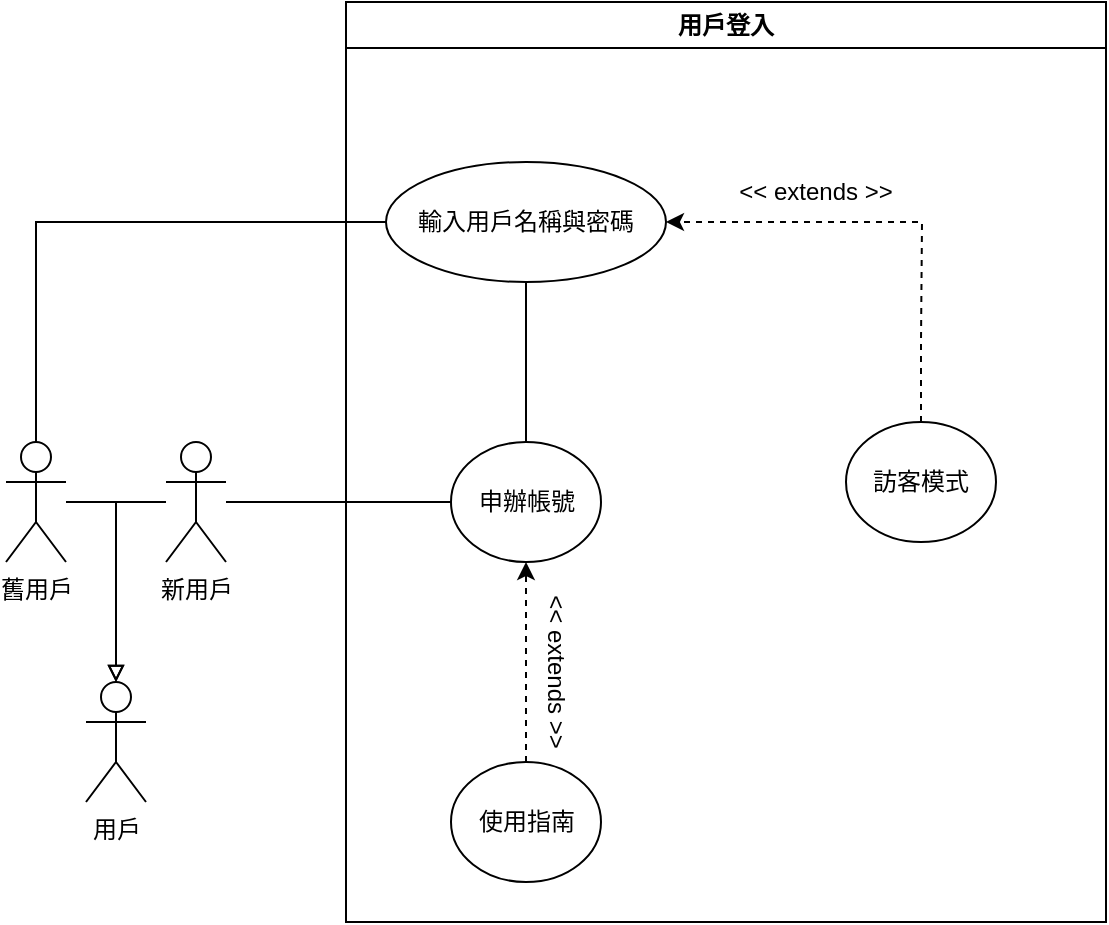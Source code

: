 <mxfile version="20.6.0" type="github">
  <diagram id="kVX9kZnTjnVyCXnUmQ64" name="第 1 页">
    <mxGraphModel dx="954" dy="583" grid="1" gridSize="10" guides="1" tooltips="1" connect="1" arrows="1" fold="1" page="1" pageScale="1" pageWidth="827" pageHeight="1169" math="0" shadow="0">
      <root>
        <mxCell id="0" />
        <mxCell id="1" parent="0" />
        <mxCell id="M-5H7LhJ4mhtn-alyOLr-1" value="用戶登入" style="swimlane;whiteSpace=wrap;html=1;" vertex="1" parent="1">
          <mxGeometry x="220" y="130" width="380" height="460" as="geometry" />
        </mxCell>
        <mxCell id="M-5H7LhJ4mhtn-alyOLr-90" style="edgeStyle=orthogonalEdgeStyle;rounded=0;orthogonalLoop=1;jettySize=auto;html=1;exitX=0.5;exitY=1;exitDx=0;exitDy=0;entryX=0.5;entryY=0;entryDx=0;entryDy=0;endArrow=none;endFill=0;" edge="1" parent="M-5H7LhJ4mhtn-alyOLr-1" source="M-5H7LhJ4mhtn-alyOLr-3" target="M-5H7LhJ4mhtn-alyOLr-6">
          <mxGeometry relative="1" as="geometry" />
        </mxCell>
        <mxCell id="M-5H7LhJ4mhtn-alyOLr-3" value="輸入用戶名稱與密碼" style="ellipse;whiteSpace=wrap;html=1;" vertex="1" parent="M-5H7LhJ4mhtn-alyOLr-1">
          <mxGeometry x="20" y="80" width="140" height="60" as="geometry" />
        </mxCell>
        <mxCell id="M-5H7LhJ4mhtn-alyOLr-6" value="申辦帳號" style="ellipse;whiteSpace=wrap;html=1;" vertex="1" parent="M-5H7LhJ4mhtn-alyOLr-1">
          <mxGeometry x="52.5" y="220" width="75" height="60" as="geometry" />
        </mxCell>
        <mxCell id="M-5H7LhJ4mhtn-alyOLr-79" style="edgeStyle=orthogonalEdgeStyle;rounded=0;orthogonalLoop=1;jettySize=auto;html=1;entryX=1;entryY=0.5;entryDx=0;entryDy=0;endArrow=classic;endFill=1;dashed=1;exitX=0.5;exitY=0;exitDx=0;exitDy=0;" edge="1" parent="M-5H7LhJ4mhtn-alyOLr-1" source="M-5H7LhJ4mhtn-alyOLr-7" target="M-5H7LhJ4mhtn-alyOLr-3">
          <mxGeometry relative="1" as="geometry">
            <mxPoint x="230" y="250" as="sourcePoint" />
            <Array as="points">
              <mxPoint x="288" y="170" />
              <mxPoint x="288" y="110" />
            </Array>
          </mxGeometry>
        </mxCell>
        <mxCell id="M-5H7LhJ4mhtn-alyOLr-7" value="訪客模式" style="ellipse;whiteSpace=wrap;html=1;" vertex="1" parent="M-5H7LhJ4mhtn-alyOLr-1">
          <mxGeometry x="250" y="210" width="75" height="60" as="geometry" />
        </mxCell>
        <mxCell id="M-5H7LhJ4mhtn-alyOLr-89" style="edgeStyle=orthogonalEdgeStyle;rounded=0;orthogonalLoop=1;jettySize=auto;html=1;entryX=0.5;entryY=1;entryDx=0;entryDy=0;endArrow=classic;endFill=1;dashed=1;" edge="1" parent="M-5H7LhJ4mhtn-alyOLr-1" source="M-5H7LhJ4mhtn-alyOLr-62" target="M-5H7LhJ4mhtn-alyOLr-6">
          <mxGeometry relative="1" as="geometry" />
        </mxCell>
        <mxCell id="M-5H7LhJ4mhtn-alyOLr-62" value="使用指南" style="ellipse;whiteSpace=wrap;html=1;" vertex="1" parent="M-5H7LhJ4mhtn-alyOLr-1">
          <mxGeometry x="52.5" y="380" width="75" height="60" as="geometry" />
        </mxCell>
        <mxCell id="M-5H7LhJ4mhtn-alyOLr-81" value="&amp;lt;&amp;lt; extends &amp;gt;&amp;gt;" style="text;html=1;strokeColor=none;fillColor=none;align=center;verticalAlign=middle;whiteSpace=wrap;rounded=0;" vertex="1" parent="M-5H7LhJ4mhtn-alyOLr-1">
          <mxGeometry x="190" y="80" width="90" height="30" as="geometry" />
        </mxCell>
        <mxCell id="M-5H7LhJ4mhtn-alyOLr-91" value="&amp;lt;&amp;lt; extends &amp;gt;&amp;gt;" style="text;html=1;strokeColor=none;fillColor=none;align=center;verticalAlign=middle;whiteSpace=wrap;rounded=0;rotation=90;" vertex="1" parent="M-5H7LhJ4mhtn-alyOLr-1">
          <mxGeometry x="60" y="320" width="90" height="30" as="geometry" />
        </mxCell>
        <mxCell id="M-5H7LhJ4mhtn-alyOLr-2" value="用戶" style="shape=umlActor;verticalLabelPosition=bottom;verticalAlign=top;html=1;outlineConnect=0;" vertex="1" parent="1">
          <mxGeometry x="90" y="470" width="30" height="60" as="geometry" />
        </mxCell>
        <mxCell id="M-5H7LhJ4mhtn-alyOLr-71" style="edgeStyle=orthogonalEdgeStyle;rounded=0;orthogonalLoop=1;jettySize=auto;html=1;entryX=0.5;entryY=0;entryDx=0;entryDy=0;entryPerimeter=0;endArrow=block;endFill=0;" edge="1" parent="1" source="M-5H7LhJ4mhtn-alyOLr-68" target="M-5H7LhJ4mhtn-alyOLr-2">
          <mxGeometry relative="1" as="geometry" />
        </mxCell>
        <mxCell id="M-5H7LhJ4mhtn-alyOLr-68" value="舊用戶" style="shape=umlActor;verticalLabelPosition=bottom;verticalAlign=top;html=1;outlineConnect=0;" vertex="1" parent="1">
          <mxGeometry x="50" y="350" width="30" height="60" as="geometry" />
        </mxCell>
        <mxCell id="M-5H7LhJ4mhtn-alyOLr-74" style="edgeStyle=orthogonalEdgeStyle;rounded=0;orthogonalLoop=1;jettySize=auto;html=1;entryX=0.5;entryY=0;entryDx=0;entryDy=0;entryPerimeter=0;endArrow=block;endFill=0;" edge="1" parent="1" source="M-5H7LhJ4mhtn-alyOLr-69" target="M-5H7LhJ4mhtn-alyOLr-2">
          <mxGeometry relative="1" as="geometry" />
        </mxCell>
        <mxCell id="M-5H7LhJ4mhtn-alyOLr-87" style="edgeStyle=orthogonalEdgeStyle;rounded=0;orthogonalLoop=1;jettySize=auto;html=1;entryX=0;entryY=0.5;entryDx=0;entryDy=0;endArrow=none;endFill=0;" edge="1" parent="1" source="M-5H7LhJ4mhtn-alyOLr-69" target="M-5H7LhJ4mhtn-alyOLr-6">
          <mxGeometry relative="1" as="geometry" />
        </mxCell>
        <mxCell id="M-5H7LhJ4mhtn-alyOLr-69" value="新用戶" style="shape=umlActor;verticalLabelPosition=bottom;verticalAlign=top;html=1;outlineConnect=0;" vertex="1" parent="1">
          <mxGeometry x="130" y="350" width="30" height="60" as="geometry" />
        </mxCell>
        <mxCell id="M-5H7LhJ4mhtn-alyOLr-86" style="edgeStyle=orthogonalEdgeStyle;rounded=0;orthogonalLoop=1;jettySize=auto;html=1;exitX=0;exitY=0.5;exitDx=0;exitDy=0;entryX=0.5;entryY=0;entryDx=0;entryDy=0;entryPerimeter=0;endArrow=none;endFill=0;" edge="1" parent="1" source="M-5H7LhJ4mhtn-alyOLr-3" target="M-5H7LhJ4mhtn-alyOLr-68">
          <mxGeometry relative="1" as="geometry" />
        </mxCell>
      </root>
    </mxGraphModel>
  </diagram>
</mxfile>
